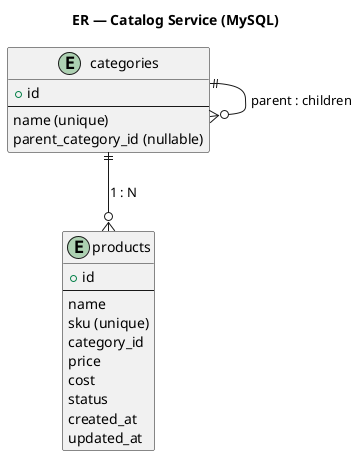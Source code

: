 @startuml Catalog_ER
title ER — Catalog Service (MySQL)

entity "categories" as CAT {
  + id
  --
  name (unique)
  parent_category_id (nullable)
}

entity "products" as P {
  + id
  --
  name
  sku (unique)
  category_id
  price
  cost
  status
  created_at
  updated_at
}

CAT ||--o{ CAT : "parent : children"
CAT ||--o{ P   : "1 : N"

@enduml
